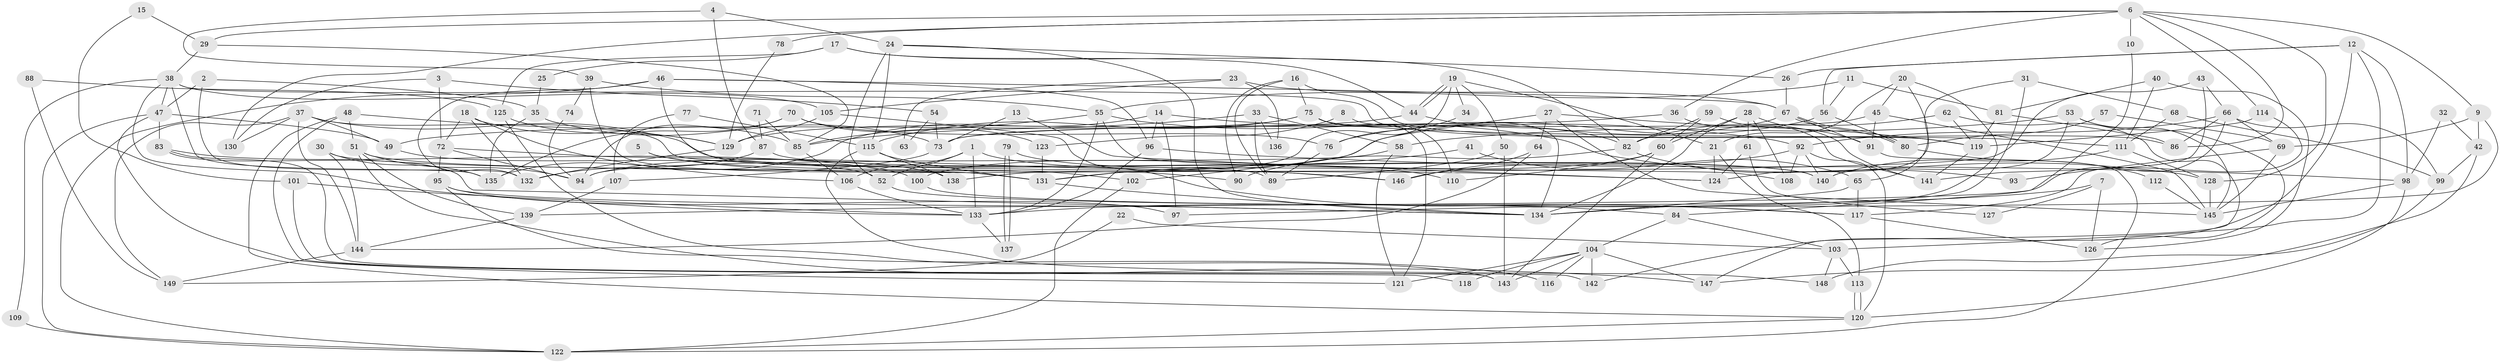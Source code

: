 // Generated by graph-tools (version 1.1) at 2025/50/03/09/25 03:50:10]
// undirected, 149 vertices, 298 edges
graph export_dot {
graph [start="1"]
  node [color=gray90,style=filled];
  1;
  2;
  3;
  4;
  5;
  6;
  7;
  8;
  9;
  10;
  11;
  12;
  13;
  14;
  15;
  16;
  17;
  18;
  19;
  20;
  21;
  22;
  23;
  24;
  25;
  26;
  27;
  28;
  29;
  30;
  31;
  32;
  33;
  34;
  35;
  36;
  37;
  38;
  39;
  40;
  41;
  42;
  43;
  44;
  45;
  46;
  47;
  48;
  49;
  50;
  51;
  52;
  53;
  54;
  55;
  56;
  57;
  58;
  59;
  60;
  61;
  62;
  63;
  64;
  65;
  66;
  67;
  68;
  69;
  70;
  71;
  72;
  73;
  74;
  75;
  76;
  77;
  78;
  79;
  80;
  81;
  82;
  83;
  84;
  85;
  86;
  87;
  88;
  89;
  90;
  91;
  92;
  93;
  94;
  95;
  96;
  97;
  98;
  99;
  100;
  101;
  102;
  103;
  104;
  105;
  106;
  107;
  108;
  109;
  110;
  111;
  112;
  113;
  114;
  115;
  116;
  117;
  118;
  119;
  120;
  121;
  122;
  123;
  124;
  125;
  126;
  127;
  128;
  129;
  130;
  131;
  132;
  133;
  134;
  135;
  136;
  137;
  138;
  139;
  140;
  141;
  142;
  143;
  144;
  145;
  146;
  147;
  148;
  149;
  1 -- 52;
  1 -- 133;
  1 -- 106;
  1 -- 146;
  2 -- 132;
  2 -- 35;
  2 -- 47;
  3 -- 72;
  3 -- 130;
  3 -- 54;
  4 -- 24;
  4 -- 87;
  4 -- 39;
  5 -- 146;
  5 -- 102;
  6 -- 86;
  6 -- 128;
  6 -- 9;
  6 -- 10;
  6 -- 29;
  6 -- 36;
  6 -- 78;
  6 -- 114;
  6 -- 130;
  7 -- 126;
  7 -- 133;
  7 -- 127;
  8 -- 123;
  8 -- 134;
  9 -- 69;
  9 -- 42;
  9 -- 97;
  10 -- 84;
  11 -- 56;
  11 -- 55;
  11 -- 81;
  12 -- 142;
  12 -- 26;
  12 -- 56;
  12 -- 98;
  12 -- 103;
  13 -- 124;
  13 -- 73;
  14 -- 92;
  14 -- 96;
  14 -- 97;
  14 -- 132;
  15 -- 29;
  15 -- 101;
  16 -- 90;
  16 -- 89;
  16 -- 75;
  16 -- 86;
  17 -- 125;
  17 -- 44;
  17 -- 25;
  17 -- 82;
  18 -- 85;
  18 -- 132;
  18 -- 72;
  18 -- 106;
  19 -- 44;
  19 -- 44;
  19 -- 131;
  19 -- 21;
  19 -- 34;
  19 -- 50;
  20 -- 21;
  20 -- 65;
  20 -- 45;
  20 -- 134;
  21 -- 113;
  21 -- 124;
  22 -- 103;
  22 -- 149;
  23 -- 67;
  23 -- 105;
  23 -- 63;
  23 -- 136;
  24 -- 134;
  24 -- 115;
  24 -- 26;
  24 -- 52;
  25 -- 35;
  26 -- 67;
  27 -- 119;
  27 -- 64;
  27 -- 102;
  27 -- 145;
  28 -- 108;
  28 -- 91;
  28 -- 60;
  28 -- 61;
  28 -- 134;
  29 -- 38;
  29 -- 85;
  30 -- 135;
  30 -- 131;
  30 -- 144;
  31 -- 134;
  31 -- 124;
  31 -- 68;
  32 -- 98;
  32 -- 42;
  33 -- 85;
  33 -- 89;
  33 -- 58;
  33 -- 136;
  34 -- 76;
  35 -- 135;
  35 -- 73;
  36 -- 141;
  36 -- 73;
  37 -- 140;
  37 -- 144;
  37 -- 49;
  37 -- 124;
  37 -- 130;
  37 -- 149;
  38 -- 119;
  38 -- 47;
  38 -- 105;
  38 -- 109;
  38 -- 133;
  38 -- 135;
  39 -- 55;
  39 -- 74;
  39 -- 131;
  40 -- 111;
  40 -- 81;
  40 -- 126;
  41 -- 65;
  41 -- 131;
  42 -- 99;
  42 -- 147;
  43 -- 66;
  43 -- 138;
  43 -- 141;
  44 -- 49;
  44 -- 82;
  45 -- 145;
  45 -- 73;
  45 -- 91;
  46 -- 96;
  46 -- 122;
  46 -- 67;
  46 -- 89;
  46 -- 132;
  47 -- 121;
  47 -- 49;
  47 -- 83;
  47 -- 122;
  48 -- 129;
  48 -- 120;
  48 -- 51;
  48 -- 118;
  49 -- 52;
  50 -- 143;
  50 -- 89;
  51 -- 147;
  51 -- 90;
  51 -- 94;
  51 -- 139;
  52 -- 84;
  53 -- 58;
  53 -- 145;
  53 -- 126;
  53 -- 140;
  54 -- 73;
  54 -- 63;
  55 -- 85;
  55 -- 133;
  55 -- 108;
  55 -- 128;
  56 -- 94;
  56 -- 80;
  57 -- 69;
  57 -- 80;
  58 -- 94;
  58 -- 121;
  59 -- 60;
  59 -- 82;
  59 -- 141;
  60 -- 100;
  60 -- 110;
  60 -- 143;
  61 -- 124;
  61 -- 127;
  62 -- 119;
  62 -- 82;
  62 -- 147;
  64 -- 144;
  64 -- 146;
  65 -- 134;
  65 -- 117;
  66 -- 99;
  66 -- 86;
  66 -- 69;
  66 -- 92;
  66 -- 139;
  67 -- 80;
  67 -- 80;
  67 -- 76;
  67 -- 91;
  68 -- 111;
  68 -- 99;
  69 -- 145;
  69 -- 93;
  70 -- 94;
  70 -- 76;
  70 -- 123;
  70 -- 135;
  71 -- 87;
  71 -- 85;
  72 -- 95;
  72 -- 94;
  72 -- 138;
  73 -- 107;
  74 -- 94;
  75 -- 111;
  75 -- 110;
  75 -- 115;
  75 -- 121;
  75 -- 129;
  76 -- 89;
  77 -- 115;
  77 -- 107;
  78 -- 129;
  79 -- 110;
  79 -- 137;
  79 -- 137;
  80 -- 112;
  81 -- 119;
  81 -- 86;
  82 -- 90;
  82 -- 93;
  83 -- 134;
  83 -- 100;
  83 -- 142;
  84 -- 104;
  84 -- 103;
  85 -- 106;
  87 -- 140;
  87 -- 135;
  88 -- 125;
  88 -- 149;
  91 -- 122;
  92 -- 120;
  92 -- 108;
  92 -- 140;
  92 -- 146;
  95 -- 97;
  95 -- 134;
  95 -- 116;
  96 -- 98;
  96 -- 133;
  98 -- 120;
  98 -- 145;
  99 -- 148;
  100 -- 117;
  101 -- 143;
  101 -- 133;
  102 -- 122;
  103 -- 113;
  103 -- 148;
  104 -- 147;
  104 -- 121;
  104 -- 116;
  104 -- 118;
  104 -- 142;
  104 -- 143;
  105 -- 129;
  105 -- 117;
  106 -- 133;
  107 -- 139;
  109 -- 122;
  111 -- 140;
  111 -- 128;
  112 -- 145;
  113 -- 120;
  113 -- 120;
  114 -- 117;
  114 -- 119;
  115 -- 131;
  115 -- 138;
  115 -- 148;
  117 -- 126;
  119 -- 141;
  120 -- 122;
  123 -- 131;
  125 -- 129;
  125 -- 143;
  128 -- 145;
  129 -- 132;
  131 -- 134;
  133 -- 137;
  139 -- 144;
  144 -- 149;
}
